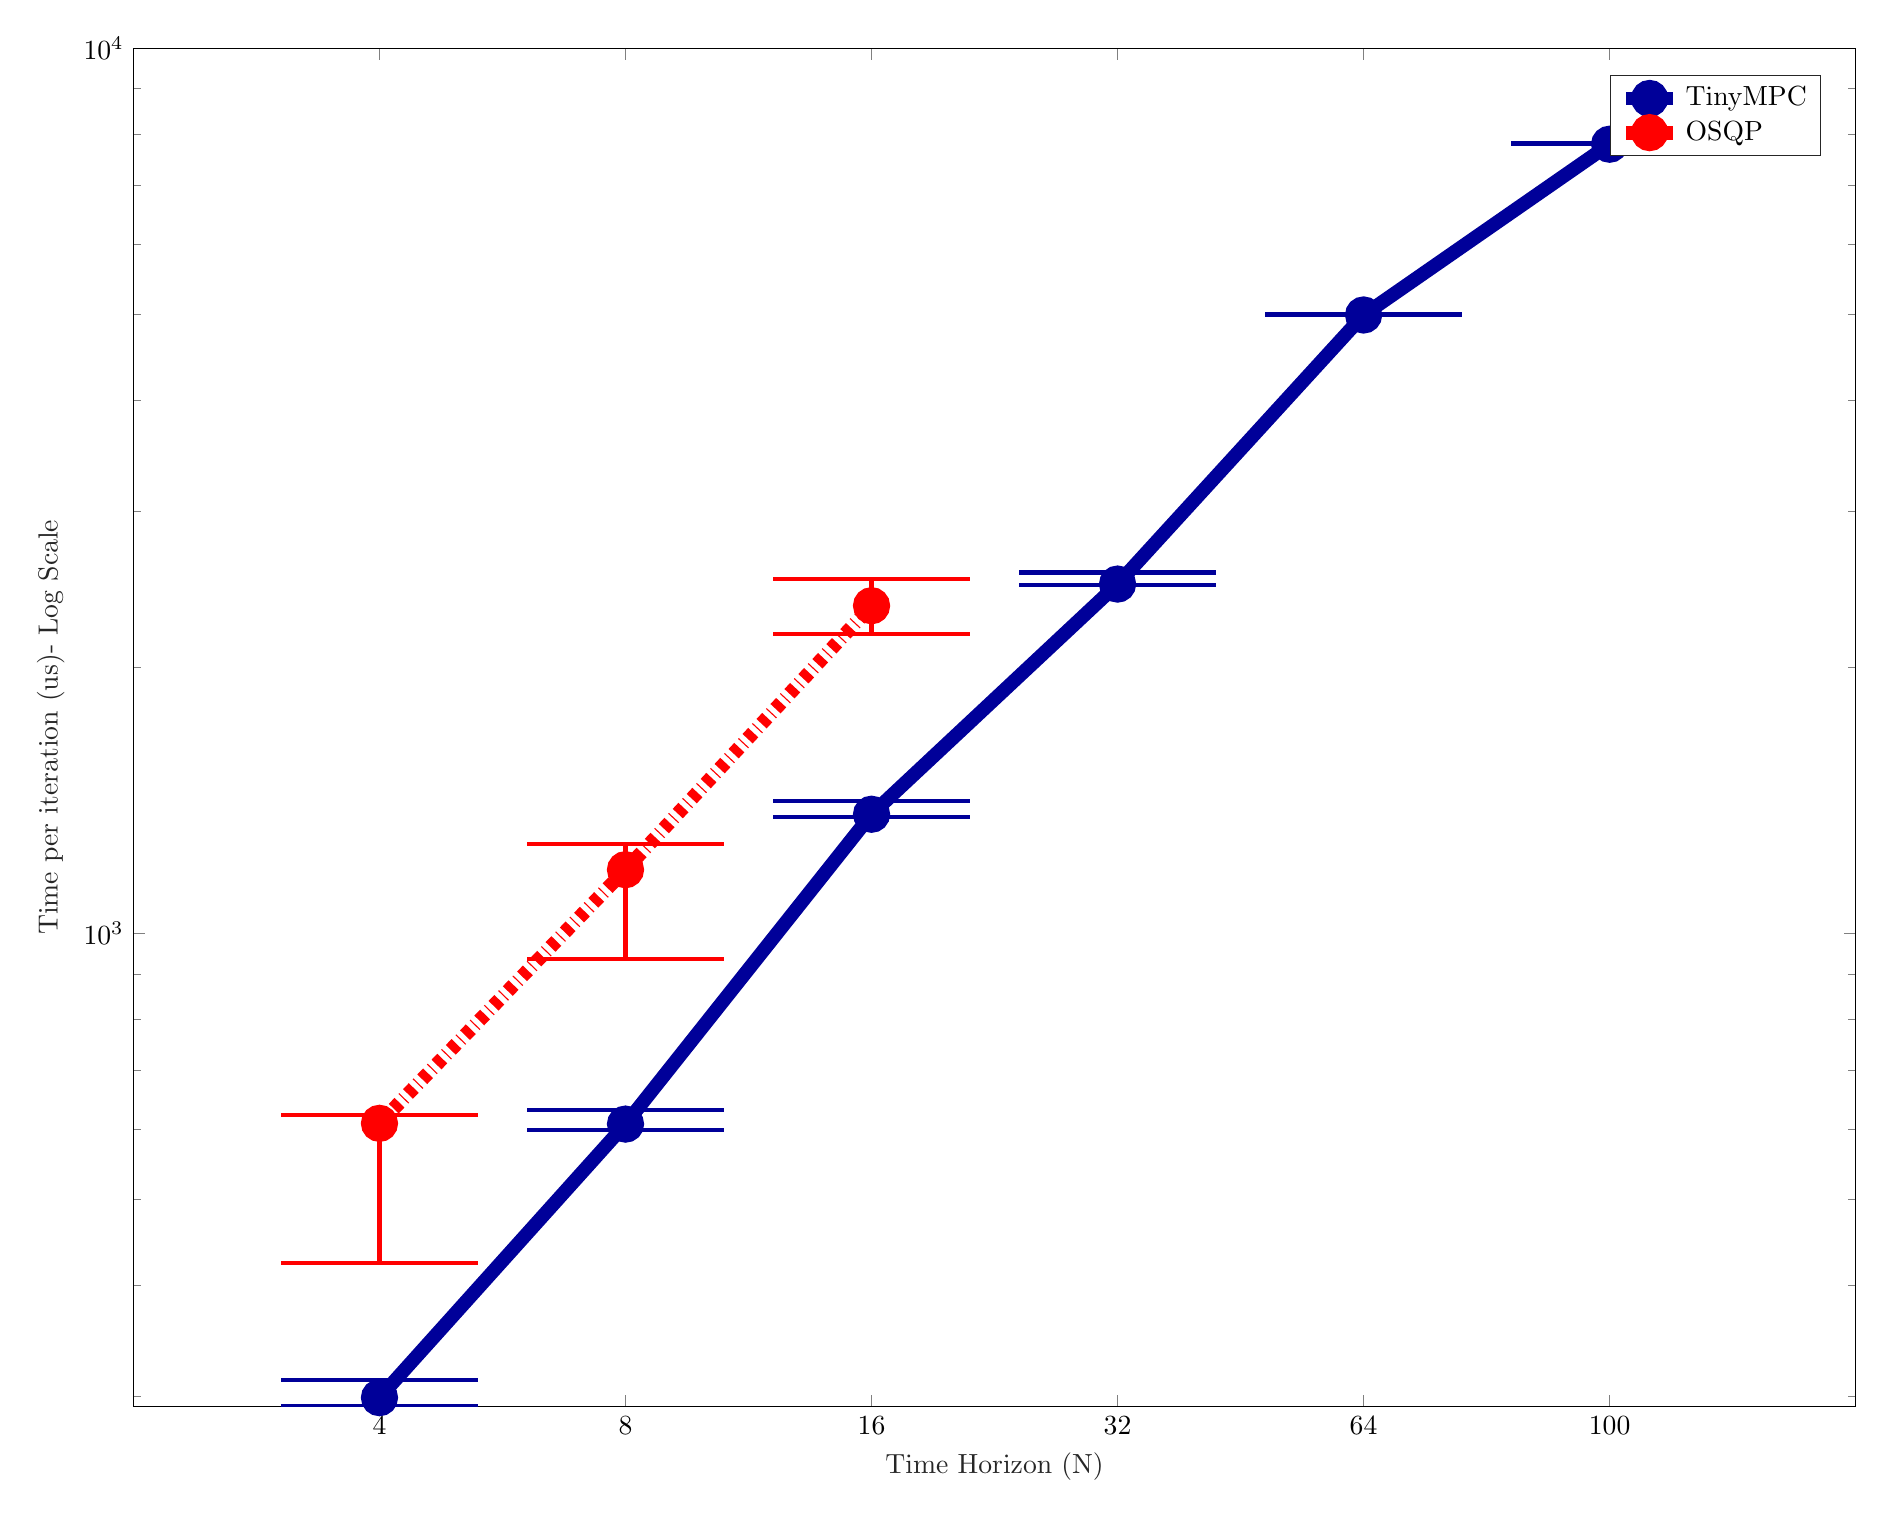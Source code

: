 % This file was created by matlab2tikz.
%
%The latest updates can be retrieved from
%  http://www.mathworks.com/matlabcentral/fileexchange/22022-matlab2tikz-matlab2tikz
%where you can also make suggestions and rate matlab2tikz.
%
\begin{tikzpicture}

\begin{axis}[%
width=8.611in,
height=6.792in,
at={(1.444in,0.917in)},
scale only axis,
xmin=0,
xmax=7,
xtick={1,2,3,4,5,6},
xticklabels={{4},{8},{16},{32},{64},{100}},
xlabel style={font=\color{white!15!black}},
xlabel={Time Horizon (N)},
ymode=log,
ymin=292,
ymax=10000,
ytick={    10,    100,   1000,  10000, 100000},
yminorticks=true,
ylabel style={font=\color{white!15!black}},
ylabel={Time per iteration (us)- Log Scale},
axis background/.style={fill=white},
legend style={legend cell align=left, align=left, draw=white!15!black}
]
\addplot [color=black!40!blue, line width=1.5pt, forget plot]
  table[row sep=crcr]{%
0.6	313\\
1.4	313\\
};
\addplot [color=black!40!blue, line width=1.5pt, forget plot]
  table[row sep=crcr]{%
0.6	292\\
1.4	292\\
};
\addplot [color=black!40!blue, line width=1.5pt, forget plot]
  table[row sep=crcr]{%
1.6	631\\
2.4	631\\
};
\addplot [color=black!40!blue, line width=1.5pt, forget plot]
  table[row sep=crcr]{%
1.6	600\\
2.4	600\\
};
\addplot [color=black!40!blue, line width=1.5pt, forget plot]
  table[row sep=crcr]{%
2.6	1411\\
3.4	1411\\
};
\addplot [color=black!40!blue, line width=1.5pt, forget plot]
  table[row sep=crcr]{%
2.6	1353\\
3.4	1353\\
};
\addplot [color=black!40!blue, line width=1.5pt, forget plot]
  table[row sep=crcr]{%
3.6	2556\\
4.4	2556\\
};
\addplot [color=black!40!blue, line width=1.5pt, forget plot]
  table[row sep=crcr]{%
3.6	2476\\
4.4	2476\\
};
\addplot [color=black!40!blue, line width=1.5pt, forget plot]
  table[row sep=crcr]{%
4.6	5007\\
5.4	5007\\
};
\addplot [color=black!40!blue, line width=1.5pt, forget plot]
  table[row sep=crcr]{%
4.6	4994\\
5.4	4994\\
};
\addplot [color=black!40!blue, line width=1.5pt, forget plot]
  table[row sep=crcr]{%
5.6	7804\\
6.4	7804\\
};
\addplot [color=black!40!blue, line width=1.5pt, forget plot]
  table[row sep=crcr]{%
5.6	7788\\
6.4	7788\\
};
\addplot [color=black!40!blue, line width=5.0pt, mark size=4.2pt, mark=*, mark options={solid, black!40!blue}]
  table[row sep=crcr]{%
1	298.816\\
2	608.774\\
3	1363.021\\
4	2480.395\\
5	4994.795\\
6	7789.574\\
};
\addlegendentry{TinyMPC}

\addplot [color=black!40!blue, line width=1.5pt, forget plot]
  table[row sep=crcr]{%
1	313\\
1	292\\
};
\addplot [color=black!40!blue, line width=1.5pt, forget plot]
  table[row sep=crcr]{%
2	631\\
2	600\\
};
\addplot [color=black!40!blue, line width=1.5pt, forget plot]
  table[row sep=crcr]{%
3	1411\\
3	1353\\
};
\addplot [color=black!40!blue, line width=1.5pt, forget plot]
  table[row sep=crcr]{%
4	2556\\
4	2476\\
};
\addplot [color=black!40!blue, line width=1.5pt, forget plot]
  table[row sep=crcr]{%
5	5007\\
5	4994\\
};
\addplot [color=black!40!blue, line width=1.5pt, forget plot]
  table[row sep=crcr]{%
6	7804\\
6	7788\\
};
\addplot [color=red, line width=1.5pt, forget plot]
  table[row sep=crcr]{%
0.6	624\\
1.4	624\\
};
\addplot [color=red, line width=1.5pt, forget plot]
  table[row sep=crcr]{%
0.6	424\\
1.4	424\\
};
\addplot [color=red, line width=1.5pt, forget plot]
  table[row sep=crcr]{%
1.6	1262\\
2.4	1262\\
};
\addplot [color=red, line width=1.5pt, forget plot]
  table[row sep=crcr]{%
1.6	936\\
2.4	936\\
};
\addplot [color=red, line width=1.5pt, forget plot]
  table[row sep=crcr]{%
2.6	2516\\
3.4	2516\\
};
\addplot [color=red, line width=1.5pt, forget plot]
  table[row sep=crcr]{%
2.6	2178\\
3.4	2178\\
};
\addplot [color=red, dashdotted, line width=5.0pt, mark size=4.2pt, mark=*, mark options={solid, red}]
  table[row sep=crcr]{%
1	609.958\\
2	1179.932\\
3	2344.632\\
};
\addlegendentry{OSQP}

\addplot [color=red, line width=1.5pt, forget plot]
  table[row sep=crcr]{%
1	624\\
1	424\\
};
\addplot [color=red, line width=1.5pt, forget plot]
  table[row sep=crcr]{%
2	1262\\
2	936\\
};
\addplot [color=red, line width=1.5pt, forget plot]
  table[row sep=crcr]{%
3	2516\\
3	2178\\
};
\end{axis}
\end{tikzpicture}%